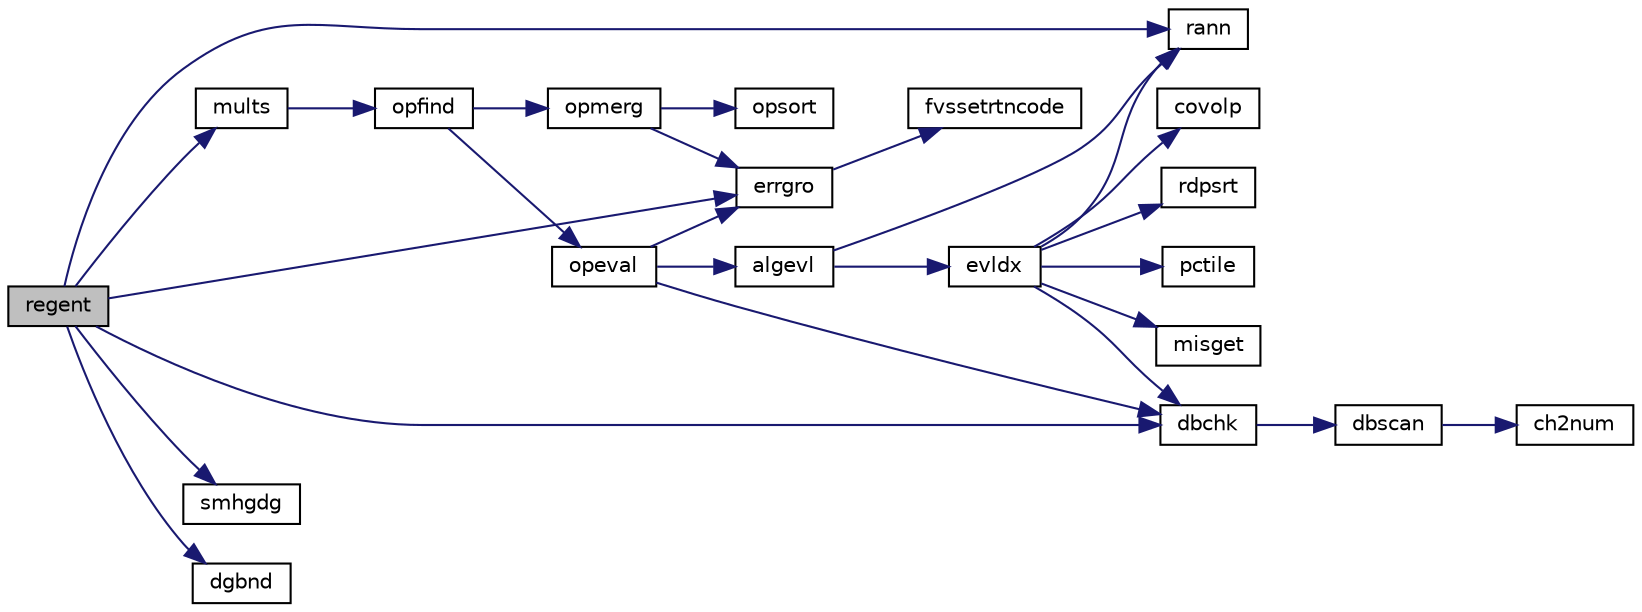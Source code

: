 digraph "regent"
{
  edge [fontname="Helvetica",fontsize="10",labelfontname="Helvetica",labelfontsize="10"];
  node [fontname="Helvetica",fontsize="10",shape=record];
  rankdir="LR";
  Node1 [label="regent",height=0.2,width=0.4,color="black", fillcolor="grey75", style="filled", fontcolor="black"];
  Node1 -> Node2 [color="midnightblue",fontsize="10",style="solid",fontname="Helvetica"];
  Node2 [label="rann",height=0.2,width=0.4,color="black", fillcolor="white", style="filled",URL="$rann_8f.html#adcf580f559b80223c24308901aeda3c0"];
  Node1 -> Node3 [color="midnightblue",fontsize="10",style="solid",fontname="Helvetica"];
  Node3 [label="dbchk",height=0.2,width=0.4,color="black", fillcolor="white", style="filled",URL="$dbchk_8f.html#a50e82b8d87ebaeb63d8e1abab05bc20b"];
  Node3 -> Node4 [color="midnightblue",fontsize="10",style="solid",fontname="Helvetica"];
  Node4 [label="dbscan",height=0.2,width=0.4,color="black", fillcolor="white", style="filled",URL="$dbscan_8f.html#a18f1eb65a1dbf6141e44b1ac4a10757e"];
  Node4 -> Node5 [color="midnightblue",fontsize="10",style="solid",fontname="Helvetica"];
  Node5 [label="ch2num",height=0.2,width=0.4,color="black", fillcolor="white", style="filled",URL="$ch2num_8f.html#acc5a9987290b4e6c8cfe65bd2cd93540"];
  Node1 -> Node6 [color="midnightblue",fontsize="10",style="solid",fontname="Helvetica"];
  Node6 [label="mults",height=0.2,width=0.4,color="black", fillcolor="white", style="filled",URL="$mults_8f.html#a3c7949af90f9a878286fb84ba2b2dde4"];
  Node6 -> Node7 [color="midnightblue",fontsize="10",style="solid",fontname="Helvetica"];
  Node7 [label="opfind",height=0.2,width=0.4,color="black", fillcolor="white", style="filled",URL="$opfind_8f.html#a324ef558c0f597354b656e718563559e"];
  Node7 -> Node8 [color="midnightblue",fontsize="10",style="solid",fontname="Helvetica"];
  Node8 [label="opmerg",height=0.2,width=0.4,color="black", fillcolor="white", style="filled",URL="$opmerg_8f.html#a5d8719ff40889d676ef5684c77e348bf"];
  Node8 -> Node9 [color="midnightblue",fontsize="10",style="solid",fontname="Helvetica"];
  Node9 [label="errgro",height=0.2,width=0.4,color="black", fillcolor="white", style="filled",URL="$errgro_8f.html#a638bc8982f252f2894cb512c31d9890a"];
  Node9 -> Node10 [color="midnightblue",fontsize="10",style="solid",fontname="Helvetica"];
  Node10 [label="fvssetrtncode",height=0.2,width=0.4,color="black", fillcolor="white", style="filled",URL="$cmdline_8f.html#a079170808ee3336a99645e9e57dfe5a9"];
  Node8 -> Node11 [color="midnightblue",fontsize="10",style="solid",fontname="Helvetica"];
  Node11 [label="opsort",height=0.2,width=0.4,color="black", fillcolor="white", style="filled",URL="$opsort_8f.html#a6681e6cd0f66844e47a1ea085ef16452"];
  Node7 -> Node12 [color="midnightblue",fontsize="10",style="solid",fontname="Helvetica"];
  Node12 [label="opeval",height=0.2,width=0.4,color="black", fillcolor="white", style="filled",URL="$opeval_8f.html#a7f578a6ee493fc264a7af83a1fbdb14f"];
  Node12 -> Node3 [color="midnightblue",fontsize="10",style="solid",fontname="Helvetica"];
  Node12 -> Node13 [color="midnightblue",fontsize="10",style="solid",fontname="Helvetica"];
  Node13 [label="algevl",height=0.2,width=0.4,color="black", fillcolor="white", style="filled",URL="$algevl_8f.html#af247fcf48bbb347b22ae4f542c7b8ff4"];
  Node13 -> Node2 [color="midnightblue",fontsize="10",style="solid",fontname="Helvetica"];
  Node13 -> Node14 [color="midnightblue",fontsize="10",style="solid",fontname="Helvetica"];
  Node14 [label="evldx",height=0.2,width=0.4,color="black", fillcolor="white", style="filled",URL="$evldx_8f.html#adb0d63ac59f362dfb6e7b6cf34509669"];
  Node14 -> Node2 [color="midnightblue",fontsize="10",style="solid",fontname="Helvetica"];
  Node14 -> Node3 [color="midnightblue",fontsize="10",style="solid",fontname="Helvetica"];
  Node14 -> Node15 [color="midnightblue",fontsize="10",style="solid",fontname="Helvetica"];
  Node15 [label="misget",height=0.2,width=0.4,color="black", fillcolor="white", style="filled",URL="$misget_8f.html#a1287765232a4e41af838bb4967b34007"];
  Node14 -> Node16 [color="midnightblue",fontsize="10",style="solid",fontname="Helvetica"];
  Node16 [label="covolp",height=0.2,width=0.4,color="black", fillcolor="white", style="filled",URL="$covolp_8f.html#a03e184cd2613360b70dd021f8da2f5d6"];
  Node14 -> Node17 [color="midnightblue",fontsize="10",style="solid",fontname="Helvetica"];
  Node17 [label="rdpsrt",height=0.2,width=0.4,color="black", fillcolor="white", style="filled",URL="$rdpsrt_8f.html#a0f0c79b72af19ed56f74ee89ecae6877"];
  Node14 -> Node18 [color="midnightblue",fontsize="10",style="solid",fontname="Helvetica"];
  Node18 [label="pctile",height=0.2,width=0.4,color="black", fillcolor="white", style="filled",URL="$pctile_8f.html#a12d7263064b7cef81de7e72852800b83"];
  Node12 -> Node9 [color="midnightblue",fontsize="10",style="solid",fontname="Helvetica"];
  Node1 -> Node19 [color="midnightblue",fontsize="10",style="solid",fontname="Helvetica"];
  Node19 [label="smhgdg",height=0.2,width=0.4,color="black", fillcolor="white", style="filled",URL="$smhgdg_8f.html#a642704847abe8ae7b814f0b0e432946f"];
  Node1 -> Node20 [color="midnightblue",fontsize="10",style="solid",fontname="Helvetica"];
  Node20 [label="dgbnd",height=0.2,width=0.4,color="black", fillcolor="white", style="filled",URL="$dgbnd_8f.html#ad92ce271e05020f5564ed1a21c2128e7"];
  Node1 -> Node9 [color="midnightblue",fontsize="10",style="solid",fontname="Helvetica"];
}

